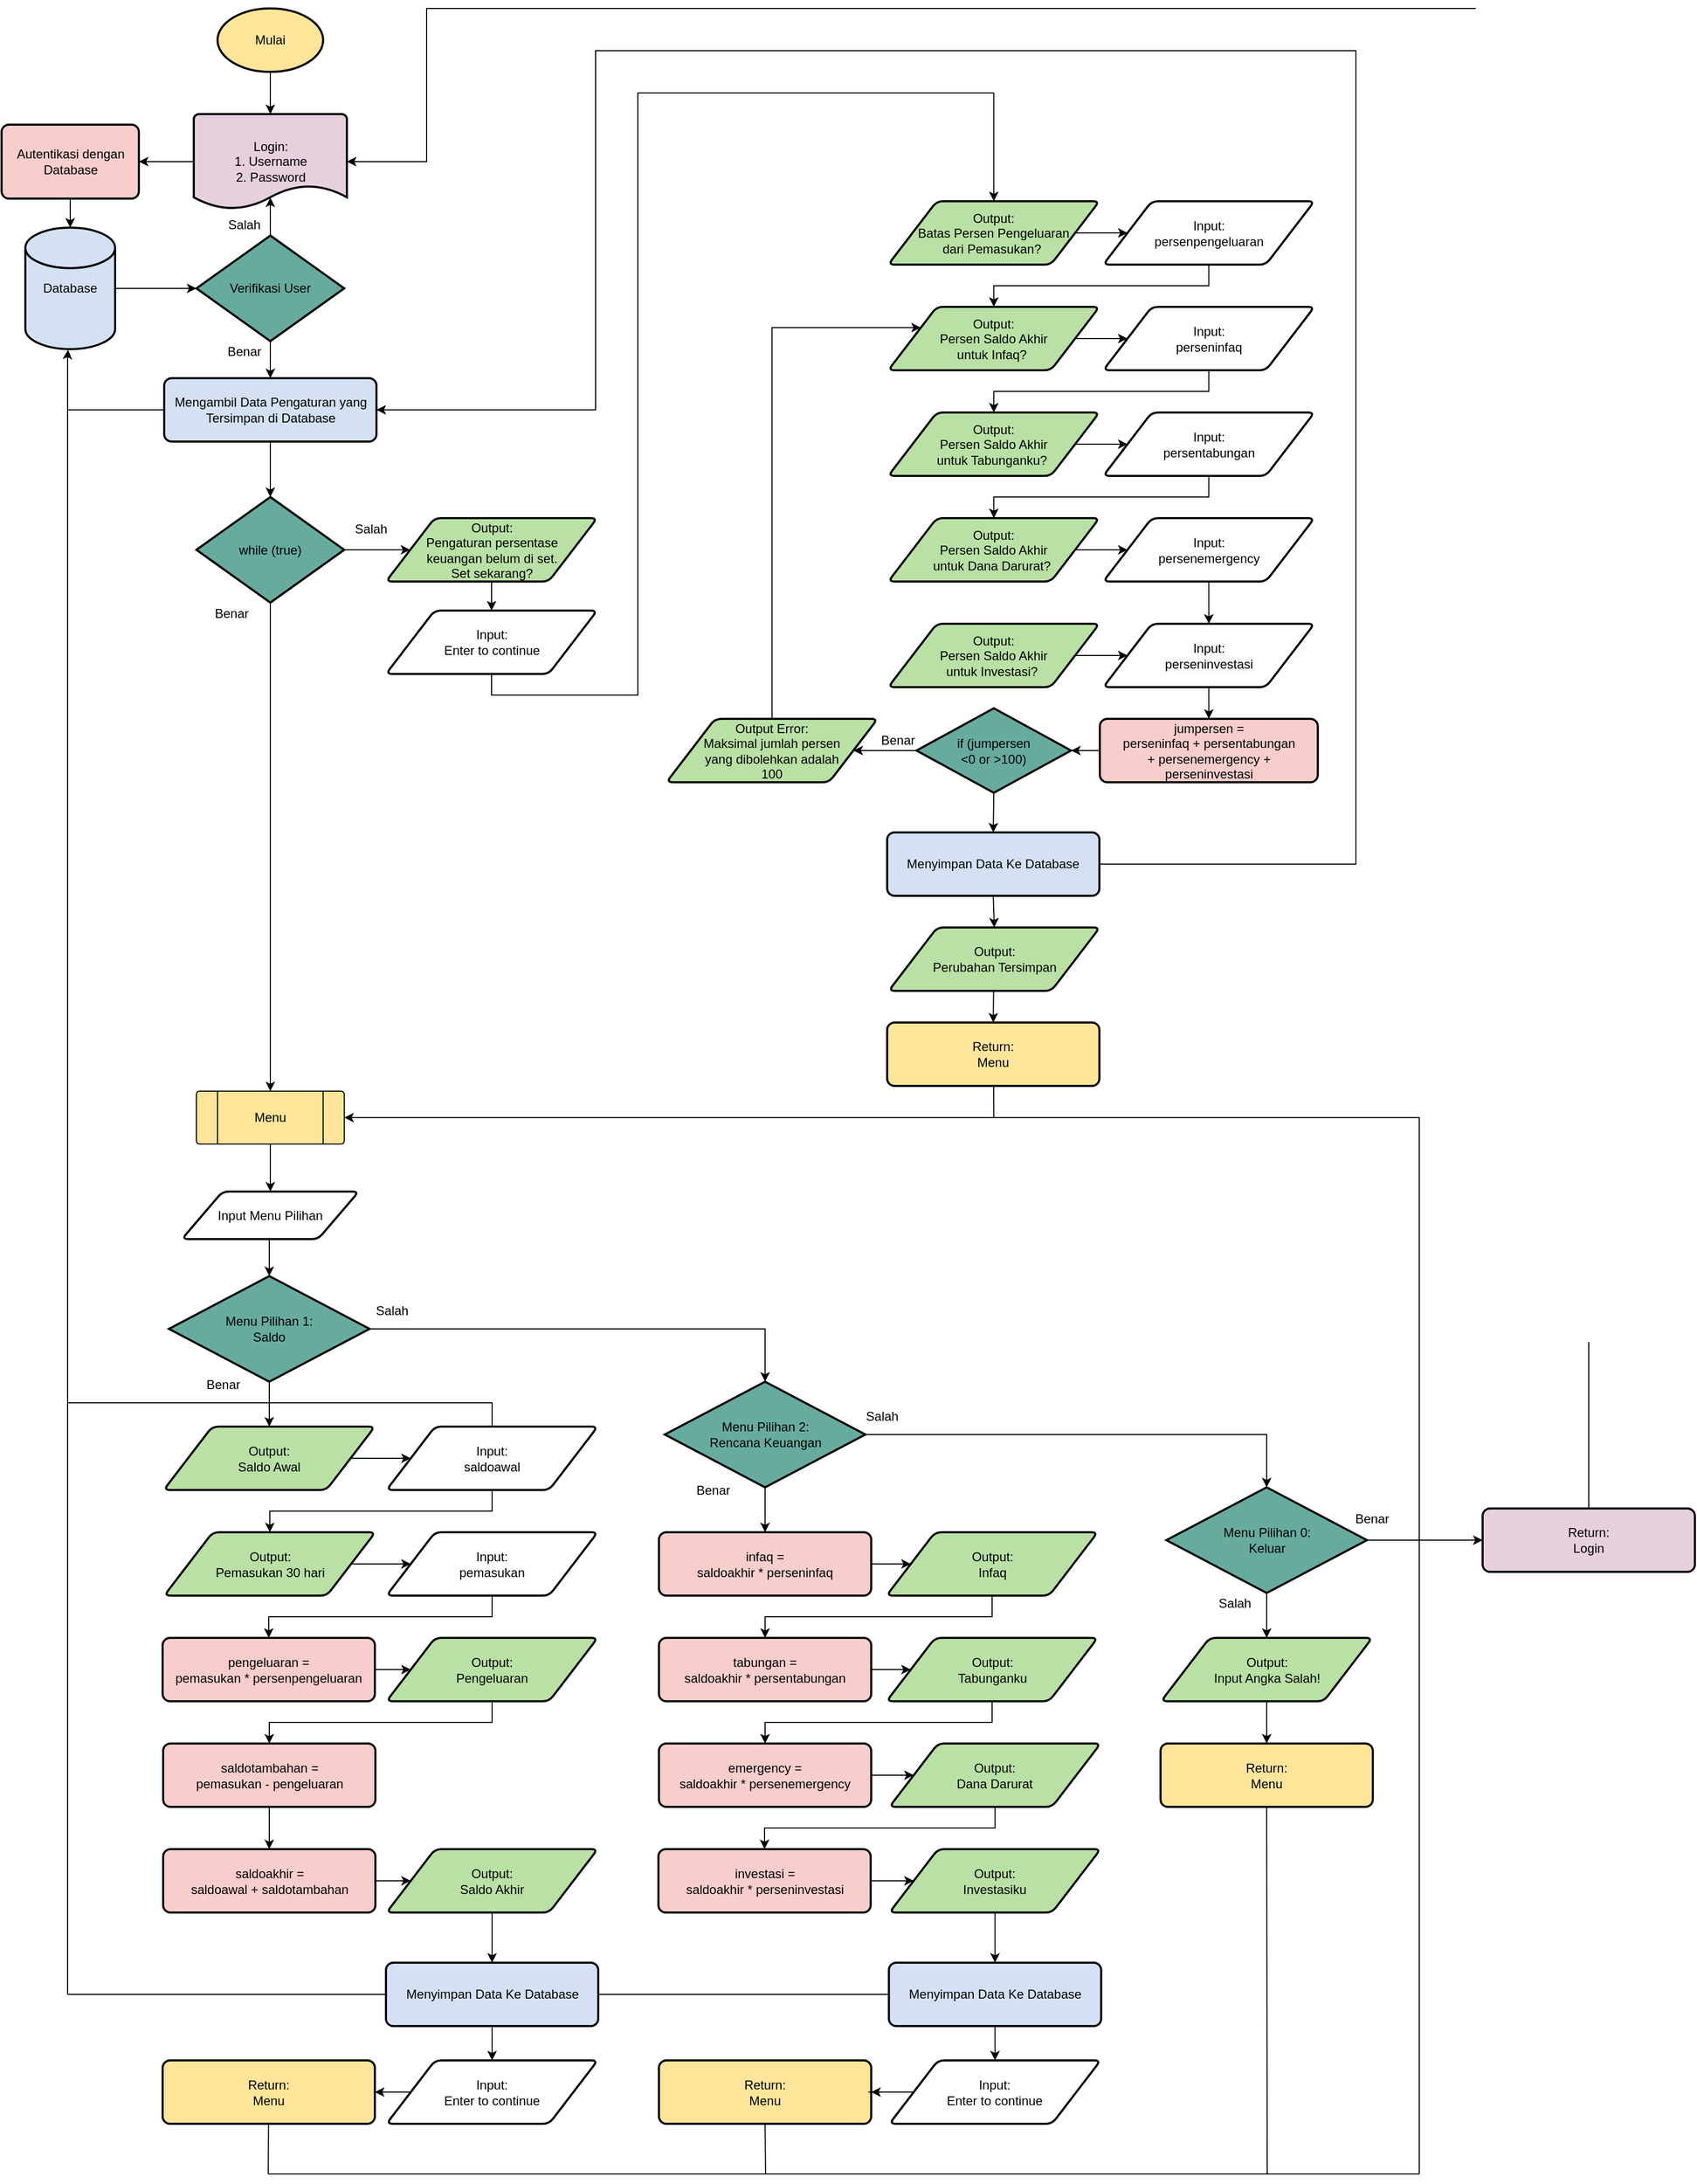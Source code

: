 <mxfile version="13.3.9" type="device"><diagram id="C5RBs43oDa-KdzZeNtuy" name="Page-1"><mxGraphModel dx="2147" dy="482" grid="1" gridSize="10" guides="1" tooltips="1" connect="1" arrows="1" fold="1" page="1" pageScale="1" pageWidth="827" pageHeight="1169" math="0" shadow="0"><root><mxCell id="WIyWlLk6GJQsqaUBKTNV-0"/><mxCell id="WIyWlLk6GJQsqaUBKTNV-1" parent="WIyWlLk6GJQsqaUBKTNV-0"/><mxCell id="KMhx5CSbzATcycEB34rq-21" style="edgeStyle=orthogonalEdgeStyle;rounded=0;orthogonalLoop=1;jettySize=auto;html=1;exitX=0.5;exitY=1;exitDx=0;exitDy=0;exitPerimeter=0;entryX=0.5;entryY=0;entryDx=0;entryDy=0;entryPerimeter=0;" parent="WIyWlLk6GJQsqaUBKTNV-1" source="KMhx5CSbzATcycEB34rq-0" target="KMhx5CSbzATcycEB34rq-4" edge="1"><mxGeometry relative="1" as="geometry"/></mxCell><mxCell id="KMhx5CSbzATcycEB34rq-0" value="Mulai" style="strokeWidth=2;html=1;shape=mxgraph.flowchart.start_1;whiteSpace=wrap;fillColor=#FFE599;" parent="WIyWlLk6GJQsqaUBKTNV-1" vertex="1"><mxGeometry x="-558" y="80" width="100" height="60" as="geometry"/></mxCell><mxCell id="KMhx5CSbzATcycEB34rq-28" value="" style="edgeStyle=orthogonalEdgeStyle;rounded=0;orthogonalLoop=1;jettySize=auto;html=1;" parent="WIyWlLk6GJQsqaUBKTNV-1" source="KMhx5CSbzATcycEB34rq-4" target="KMhx5CSbzATcycEB34rq-22" edge="1"><mxGeometry relative="1" as="geometry"/></mxCell><mxCell id="KMhx5CSbzATcycEB34rq-4" value="&lt;div&gt;&lt;span&gt;Login:&lt;/span&gt;&lt;/div&gt;&lt;div&gt;&lt;span&gt;1. Username&lt;/span&gt;&lt;/div&gt;&lt;div&gt;&lt;span&gt;2. Password&lt;/span&gt;&lt;/div&gt;" style="strokeWidth=2;html=1;shape=mxgraph.flowchart.document2;whiteSpace=wrap;size=0.25;align=center;fillColor=#E6D0DE;" parent="WIyWlLk6GJQsqaUBKTNV-1" vertex="1"><mxGeometry x="-580.5" y="180" width="145" height="90" as="geometry"/></mxCell><mxCell id="KMhx5CSbzATcycEB34rq-51" style="edgeStyle=orthogonalEdgeStyle;rounded=0;orthogonalLoop=1;jettySize=auto;html=1;exitX=0.5;exitY=1;exitDx=0;exitDy=0;entryX=0.5;entryY=0;entryDx=0;entryDy=0;" parent="WIyWlLk6GJQsqaUBKTNV-1" source="KMhx5CSbzATcycEB34rq-13" target="KMhx5CSbzATcycEB34rq-49" edge="1"><mxGeometry relative="1" as="geometry"/></mxCell><mxCell id="KMhx5CSbzATcycEB34rq-13" value="" style="verticalLabelPosition=bottom;verticalAlign=top;html=1;shape=process;whiteSpace=wrap;rounded=1;size=0.14;arcSize=6;fillColor=#FFE599;" parent="WIyWlLk6GJQsqaUBKTNV-1" vertex="1"><mxGeometry x="-578" y="1105" width="140" height="50" as="geometry"/></mxCell><mxCell id="KMhx5CSbzATcycEB34rq-15" value="Menu" style="text;html=1;strokeColor=none;fillColor=#FFE599;align=center;verticalAlign=middle;whiteSpace=wrap;rounded=0;" parent="WIyWlLk6GJQsqaUBKTNV-1" vertex="1"><mxGeometry x="-528" y="1120" width="40" height="20" as="geometry"/></mxCell><mxCell id="KMhx5CSbzATcycEB34rq-76" style="edgeStyle=orthogonalEdgeStyle;rounded=0;orthogonalLoop=1;jettySize=auto;html=1;entryX=0;entryY=0.5;entryDx=0;entryDy=0;entryPerimeter=0;" parent="WIyWlLk6GJQsqaUBKTNV-1" source="KMhx5CSbzATcycEB34rq-17" target="KMhx5CSbzATcycEB34rq-27" edge="1"><mxGeometry relative="1" as="geometry"/></mxCell><mxCell id="KMhx5CSbzATcycEB34rq-17" value="Database" style="strokeWidth=2;html=1;shape=mxgraph.flowchart.database;whiteSpace=wrap;fillColor=#D4E1F5;" parent="WIyWlLk6GJQsqaUBKTNV-1" vertex="1"><mxGeometry x="-740" y="287.5" width="85" height="115" as="geometry"/></mxCell><mxCell id="KMhx5CSbzATcycEB34rq-276" style="edgeStyle=none;rounded=0;orthogonalLoop=1;jettySize=auto;html=1;exitX=0.5;exitY=1;exitDx=0;exitDy=0;entryX=0.5;entryY=0;entryDx=0;entryDy=0;entryPerimeter=0;" parent="WIyWlLk6GJQsqaUBKTNV-1" source="KMhx5CSbzATcycEB34rq-22" target="KMhx5CSbzATcycEB34rq-17" edge="1"><mxGeometry relative="1" as="geometry"/></mxCell><mxCell id="KMhx5CSbzATcycEB34rq-22" value="Autentikasi dengan Database" style="rounded=1;whiteSpace=wrap;html=1;absoluteArcSize=1;arcSize=14;strokeWidth=2;fillColor=#F8CECC;" parent="WIyWlLk6GJQsqaUBKTNV-1" vertex="1"><mxGeometry x="-762.5" y="190" width="130" height="70" as="geometry"/></mxCell><mxCell id="KMhx5CSbzATcycEB34rq-31" style="edgeStyle=orthogonalEdgeStyle;rounded=0;orthogonalLoop=1;jettySize=auto;html=1;exitX=0.5;exitY=0;exitDx=0;exitDy=0;exitPerimeter=0;entryX=0.5;entryY=0.878;entryDx=0;entryDy=0;entryPerimeter=0;" parent="WIyWlLk6GJQsqaUBKTNV-1" source="KMhx5CSbzATcycEB34rq-27" target="KMhx5CSbzATcycEB34rq-4" edge="1"><mxGeometry relative="1" as="geometry"/></mxCell><mxCell id="KMhx5CSbzATcycEB34rq-310" style="edgeStyle=orthogonalEdgeStyle;rounded=0;orthogonalLoop=1;jettySize=auto;html=1;exitX=0.5;exitY=1;exitDx=0;exitDy=0;exitPerimeter=0;entryX=0.5;entryY=0;entryDx=0;entryDy=0;" parent="WIyWlLk6GJQsqaUBKTNV-1" source="KMhx5CSbzATcycEB34rq-27" target="KMhx5CSbzATcycEB34rq-288" edge="1"><mxGeometry relative="1" as="geometry"/></mxCell><mxCell id="KMhx5CSbzATcycEB34rq-27" value="Verifikasi User" style="strokeWidth=2;html=1;shape=mxgraph.flowchart.decision;whiteSpace=wrap;fillColor=#67AB9F;" parent="WIyWlLk6GJQsqaUBKTNV-1" vertex="1"><mxGeometry x="-578" y="295" width="140" height="100" as="geometry"/></mxCell><mxCell id="KMhx5CSbzATcycEB34rq-32" value="Benar" style="text;html=1;align=center;verticalAlign=middle;resizable=0;points=[];autosize=1;" parent="WIyWlLk6GJQsqaUBKTNV-1" vertex="1"><mxGeometry x="-558" y="395" width="50" height="20" as="geometry"/></mxCell><mxCell id="KMhx5CSbzATcycEB34rq-33" value="Salah" style="text;html=1;align=center;verticalAlign=middle;resizable=0;points=[];autosize=1;" parent="WIyWlLk6GJQsqaUBKTNV-1" vertex="1"><mxGeometry x="-558" y="275" width="50" height="20" as="geometry"/></mxCell><mxCell id="KMhx5CSbzATcycEB34rq-80" style="edgeStyle=orthogonalEdgeStyle;rounded=0;orthogonalLoop=1;jettySize=auto;html=1;entryX=0.5;entryY=0;entryDx=0;entryDy=0;" parent="WIyWlLk6GJQsqaUBKTNV-1" source="KMhx5CSbzATcycEB34rq-41" target="KMhx5CSbzATcycEB34rq-75" edge="1"><mxGeometry relative="1" as="geometry"/></mxCell><mxCell id="KMhx5CSbzATcycEB34rq-214" style="edgeStyle=orthogonalEdgeStyle;rounded=0;orthogonalLoop=1;jettySize=auto;html=1;exitX=1;exitY=0.5;exitDx=0;exitDy=0;exitPerimeter=0;entryX=0.5;entryY=0;entryDx=0;entryDy=0;entryPerimeter=0;" parent="WIyWlLk6GJQsqaUBKTNV-1" source="KMhx5CSbzATcycEB34rq-41" target="KMhx5CSbzATcycEB34rq-42" edge="1"><mxGeometry relative="1" as="geometry"/></mxCell><mxCell id="KMhx5CSbzATcycEB34rq-41" value="Menu Pilihan 1:&lt;br&gt;Saldo" style="strokeWidth=2;html=1;shape=mxgraph.flowchart.decision;whiteSpace=wrap;fillColor=#67AB9F;" parent="WIyWlLk6GJQsqaUBKTNV-1" vertex="1"><mxGeometry x="-604" y="1280" width="190" height="100" as="geometry"/></mxCell><mxCell id="KMhx5CSbzATcycEB34rq-112" style="edgeStyle=orthogonalEdgeStyle;rounded=0;orthogonalLoop=1;jettySize=auto;html=1;exitX=0.5;exitY=1;exitDx=0;exitDy=0;exitPerimeter=0;entryX=0.5;entryY=0;entryDx=0;entryDy=0;" parent="WIyWlLk6GJQsqaUBKTNV-1" source="KMhx5CSbzATcycEB34rq-42" target="KMhx5CSbzATcycEB34rq-111" edge="1"><mxGeometry relative="1" as="geometry"/></mxCell><mxCell id="KMhx5CSbzATcycEB34rq-282" style="edgeStyle=orthogonalEdgeStyle;rounded=0;orthogonalLoop=1;jettySize=auto;html=1;exitX=1;exitY=0.5;exitDx=0;exitDy=0;exitPerimeter=0;entryX=0.5;entryY=0;entryDx=0;entryDy=0;entryPerimeter=0;" parent="WIyWlLk6GJQsqaUBKTNV-1" source="KMhx5CSbzATcycEB34rq-42" target="KMhx5CSbzATcycEB34rq-71" edge="1"><mxGeometry relative="1" as="geometry"/></mxCell><mxCell id="KMhx5CSbzATcycEB34rq-42" value="Menu Pilihan 2:&lt;br&gt;Rencana&amp;nbsp;Keuangan" style="strokeWidth=2;html=1;shape=mxgraph.flowchart.decision;whiteSpace=wrap;fillColor=#67AB9F;" parent="WIyWlLk6GJQsqaUBKTNV-1" vertex="1"><mxGeometry x="-134.5" y="1380" width="190" height="100" as="geometry"/></mxCell><mxCell id="KMhx5CSbzATcycEB34rq-205" style="edgeStyle=orthogonalEdgeStyle;rounded=0;orthogonalLoop=1;jettySize=auto;html=1;exitX=0.5;exitY=1;exitDx=0;exitDy=0;entryX=0.5;entryY=0;entryDx=0;entryDy=0;entryPerimeter=0;" parent="WIyWlLk6GJQsqaUBKTNV-1" source="KMhx5CSbzATcycEB34rq-49" target="KMhx5CSbzATcycEB34rq-41" edge="1"><mxGeometry relative="1" as="geometry"/></mxCell><mxCell id="KMhx5CSbzATcycEB34rq-49" value="Input Menu Pilihan" style="shape=parallelogram;html=1;strokeWidth=2;perimeter=parallelogramPerimeter;whiteSpace=wrap;rounded=1;arcSize=12;size=0.23;" parent="WIyWlLk6GJQsqaUBKTNV-1" vertex="1"><mxGeometry x="-591.75" y="1200" width="167.5" height="45" as="geometry"/></mxCell><mxCell id="KMhx5CSbzATcycEB34rq-58" value="Salah" style="text;html=1;align=center;verticalAlign=middle;resizable=0;points=[];autosize=1;" parent="WIyWlLk6GJQsqaUBKTNV-1" vertex="1"><mxGeometry x="-418" y="1302.5" width="50" height="20" as="geometry"/></mxCell><mxCell id="KMhx5CSbzATcycEB34rq-61" value="Salah" style="text;html=1;align=center;verticalAlign=middle;resizable=0;points=[];autosize=1;" parent="WIyWlLk6GJQsqaUBKTNV-1" vertex="1"><mxGeometry x="45.5" y="1402.5" width="50" height="20" as="geometry"/></mxCell><mxCell id="KMhx5CSbzATcycEB34rq-64" value="Benar" style="text;html=1;align=center;verticalAlign=middle;resizable=0;points=[];autosize=1;" parent="WIyWlLk6GJQsqaUBKTNV-1" vertex="1"><mxGeometry x="-578" y="1372.5" width="50" height="20" as="geometry"/></mxCell><mxCell id="KMhx5CSbzATcycEB34rq-329" style="edgeStyle=orthogonalEdgeStyle;rounded=0;orthogonalLoop=1;jettySize=auto;html=1;exitX=0.5;exitY=1;exitDx=0;exitDy=0;exitPerimeter=0;entryX=0.5;entryY=0;entryDx=0;entryDy=0;" parent="WIyWlLk6GJQsqaUBKTNV-1" source="KMhx5CSbzATcycEB34rq-71" target="KMhx5CSbzATcycEB34rq-220" edge="1"><mxGeometry relative="1" as="geometry"/></mxCell><mxCell id="KMhx5CSbzATcycEB34rq-333" style="edgeStyle=orthogonalEdgeStyle;rounded=0;orthogonalLoop=1;jettySize=auto;html=1;exitX=1;exitY=0.5;exitDx=0;exitDy=0;exitPerimeter=0;entryX=0;entryY=0.5;entryDx=0;entryDy=0;" parent="WIyWlLk6GJQsqaUBKTNV-1" source="KMhx5CSbzATcycEB34rq-71" target="KMhx5CSbzATcycEB34rq-217" edge="1"><mxGeometry relative="1" as="geometry"/></mxCell><mxCell id="KMhx5CSbzATcycEB34rq-71" value="Menu Pilihan 0:&lt;br&gt;Keluar" style="strokeWidth=2;html=1;shape=mxgraph.flowchart.decision;whiteSpace=wrap;fillColor=#67AB9F;" parent="WIyWlLk6GJQsqaUBKTNV-1" vertex="1"><mxGeometry x="340.5" y="1480" width="190" height="100" as="geometry"/></mxCell><mxCell id="KMhx5CSbzATcycEB34rq-74" value="Benar" style="text;html=1;align=center;verticalAlign=middle;resizable=0;points=[];autosize=1;" parent="WIyWlLk6GJQsqaUBKTNV-1" vertex="1"><mxGeometry x="-114.5" y="1472.5" width="50" height="20" as="geometry"/></mxCell><mxCell id="KMhx5CSbzATcycEB34rq-107" style="edgeStyle=orthogonalEdgeStyle;rounded=0;orthogonalLoop=1;jettySize=auto;html=1;exitX=1;exitY=0.5;exitDx=0;exitDy=0;entryX=0;entryY=0.5;entryDx=0;entryDy=0;" parent="WIyWlLk6GJQsqaUBKTNV-1" source="KMhx5CSbzATcycEB34rq-75" target="KMhx5CSbzATcycEB34rq-84" edge="1"><mxGeometry relative="1" as="geometry"><mxPoint x="-398" y="1452.5" as="targetPoint"/><Array as="points"><mxPoint x="-398" y="1452.5"/><mxPoint x="-398" y="1452.5"/></Array></mxGeometry></mxCell><mxCell id="KMhx5CSbzATcycEB34rq-75" value="Output:&lt;br&gt;Saldo Awal" style="shape=parallelogram;html=1;strokeWidth=2;perimeter=parallelogramPerimeter;whiteSpace=wrap;rounded=1;arcSize=12;size=0.23;fillColor=#B9E0A5;" parent="WIyWlLk6GJQsqaUBKTNV-1" vertex="1"><mxGeometry x="-609" y="1422.5" width="200" height="60" as="geometry"/></mxCell><mxCell id="KMhx5CSbzATcycEB34rq-108" style="edgeStyle=orthogonalEdgeStyle;rounded=0;orthogonalLoop=1;jettySize=auto;html=1;exitX=1;exitY=0.5;exitDx=0;exitDy=0;entryX=0;entryY=0.5;entryDx=0;entryDy=0;" parent="WIyWlLk6GJQsqaUBKTNV-1" source="KMhx5CSbzATcycEB34rq-81" target="KMhx5CSbzATcycEB34rq-93" edge="1"><mxGeometry relative="1" as="geometry"><Array as="points"/></mxGeometry></mxCell><mxCell id="KMhx5CSbzATcycEB34rq-81" value="Output:&lt;br&gt;Pemasukan 30 hari" style="shape=parallelogram;html=1;strokeWidth=2;perimeter=parallelogramPerimeter;whiteSpace=wrap;rounded=1;arcSize=12;size=0.23;fillColor=#B9E0A5;" parent="WIyWlLk6GJQsqaUBKTNV-1" vertex="1"><mxGeometry x="-608.5" y="1522.5" width="200" height="60" as="geometry"/></mxCell><mxCell id="KMhx5CSbzATcycEB34rq-87" style="edgeStyle=orthogonalEdgeStyle;rounded=0;orthogonalLoop=1;jettySize=auto;html=1;exitX=0.5;exitY=1;exitDx=0;exitDy=0;entryX=0.5;entryY=0;entryDx=0;entryDy=0;" parent="WIyWlLk6GJQsqaUBKTNV-1" source="KMhx5CSbzATcycEB34rq-84" target="KMhx5CSbzATcycEB34rq-81" edge="1"><mxGeometry relative="1" as="geometry"/></mxCell><mxCell id="KMhx5CSbzATcycEB34rq-336" style="edgeStyle=orthogonalEdgeStyle;rounded=0;orthogonalLoop=1;jettySize=auto;html=1;exitX=0.5;exitY=0;exitDx=0;exitDy=0;entryX=0.476;entryY=1.005;entryDx=0;entryDy=0;entryPerimeter=0;" parent="WIyWlLk6GJQsqaUBKTNV-1" source="KMhx5CSbzATcycEB34rq-84" target="KMhx5CSbzATcycEB34rq-17" edge="1"><mxGeometry relative="1" as="geometry"><mxPoint x="-697" y="403" as="targetPoint"/><Array as="points"><mxPoint x="-298" y="1400"/><mxPoint x="-700" y="1400"/><mxPoint x="-700" y="410"/><mxPoint x="-699" y="410"/></Array></mxGeometry></mxCell><mxCell id="KMhx5CSbzATcycEB34rq-84" value="Input:&lt;br&gt;saldoawal" style="shape=parallelogram;html=1;strokeWidth=2;perimeter=parallelogramPerimeter;whiteSpace=wrap;rounded=1;arcSize=12;size=0.23;fillColor=#FFFFFF;" parent="WIyWlLk6GJQsqaUBKTNV-1" vertex="1"><mxGeometry x="-398" y="1422.5" width="200" height="60" as="geometry"/></mxCell><mxCell id="KMhx5CSbzATcycEB34rq-123" style="edgeStyle=orthogonalEdgeStyle;rounded=0;orthogonalLoop=1;jettySize=auto;html=1;exitX=0.5;exitY=1;exitDx=0;exitDy=0;entryX=0.5;entryY=0;entryDx=0;entryDy=0;" parent="WIyWlLk6GJQsqaUBKTNV-1" source="KMhx5CSbzATcycEB34rq-89" target="KMhx5CSbzATcycEB34rq-90" edge="1"><mxGeometry relative="1" as="geometry"/></mxCell><mxCell id="KMhx5CSbzATcycEB34rq-89" value="Output:&lt;br&gt;Pengeluaran" style="shape=parallelogram;html=1;strokeWidth=2;perimeter=parallelogramPerimeter;whiteSpace=wrap;rounded=1;arcSize=12;size=0.23;fillColor=#B9E0A5;" parent="WIyWlLk6GJQsqaUBKTNV-1" vertex="1"><mxGeometry x="-398" y="1622.5" width="200" height="60" as="geometry"/></mxCell><mxCell id="KMhx5CSbzATcycEB34rq-208" style="edgeStyle=orthogonalEdgeStyle;rounded=0;orthogonalLoop=1;jettySize=auto;html=1;exitX=0.5;exitY=1;exitDx=0;exitDy=0;entryX=0.5;entryY=0;entryDx=0;entryDy=0;" parent="WIyWlLk6GJQsqaUBKTNV-1" source="KMhx5CSbzATcycEB34rq-90" target="KMhx5CSbzATcycEB34rq-98" edge="1"><mxGeometry relative="1" as="geometry"/></mxCell><mxCell id="KMhx5CSbzATcycEB34rq-90" value="saldotambahan =&lt;br&gt;pemasukan - pengeluaran" style="rounded=1;whiteSpace=wrap;html=1;absoluteArcSize=1;arcSize=14;strokeWidth=2;fillColor=#F8CECC;" parent="WIyWlLk6GJQsqaUBKTNV-1" vertex="1"><mxGeometry x="-609.5" y="1722.5" width="201" height="60" as="geometry"/></mxCell><mxCell id="KMhx5CSbzATcycEB34rq-212" style="edgeStyle=none;rounded=0;orthogonalLoop=1;jettySize=auto;html=1;exitX=1;exitY=0.5;exitDx=0;exitDy=0;entryX=0;entryY=0.5;entryDx=0;entryDy=0;" parent="WIyWlLk6GJQsqaUBKTNV-1" source="KMhx5CSbzATcycEB34rq-98" target="KMhx5CSbzATcycEB34rq-100" edge="1"><mxGeometry relative="1" as="geometry"/></mxCell><mxCell id="KMhx5CSbzATcycEB34rq-98" value="saldoakhir =&lt;br&gt;saldoawal + saldotambahan" style="rounded=1;whiteSpace=wrap;html=1;absoluteArcSize=1;arcSize=14;strokeWidth=2;fillColor=#F8CECC;" parent="WIyWlLk6GJQsqaUBKTNV-1" vertex="1"><mxGeometry x="-609.5" y="1822.5" width="201" height="60" as="geometry"/></mxCell><mxCell id="KMhx5CSbzATcycEB34rq-121" style="edgeStyle=orthogonalEdgeStyle;rounded=0;orthogonalLoop=1;jettySize=auto;html=1;exitX=0.5;exitY=1;exitDx=0;exitDy=0;entryX=0.5;entryY=0;entryDx=0;entryDy=0;" parent="WIyWlLk6GJQsqaUBKTNV-1" source="KMhx5CSbzATcycEB34rq-93" target="KMhx5CSbzATcycEB34rq-118" edge="1"><mxGeometry relative="1" as="geometry"/></mxCell><mxCell id="KMhx5CSbzATcycEB34rq-93" value="Input:&lt;br&gt;pemasukan" style="shape=parallelogram;html=1;strokeWidth=2;perimeter=parallelogramPerimeter;whiteSpace=wrap;rounded=1;arcSize=12;size=0.23;fillColor=#FFFFFF;" parent="WIyWlLk6GJQsqaUBKTNV-1" vertex="1"><mxGeometry x="-398" y="1522.5" width="200" height="60" as="geometry"/></mxCell><mxCell id="KMhx5CSbzATcycEB34rq-254" style="edgeStyle=orthogonalEdgeStyle;rounded=0;orthogonalLoop=1;jettySize=auto;html=1;exitX=0.5;exitY=1;exitDx=0;exitDy=0;entryX=0.5;entryY=0;entryDx=0;entryDy=0;" parent="WIyWlLk6GJQsqaUBKTNV-1" source="KMhx5CSbzATcycEB34rq-100" target="KMhx5CSbzATcycEB34rq-249" edge="1"><mxGeometry relative="1" as="geometry"/></mxCell><mxCell id="KMhx5CSbzATcycEB34rq-100" value="Output:&lt;br&gt;Saldo Akhir" style="shape=parallelogram;html=1;strokeWidth=2;perimeter=parallelogramPerimeter;whiteSpace=wrap;rounded=1;arcSize=12;size=0.23;fillColor=#B9E0A5;" parent="WIyWlLk6GJQsqaUBKTNV-1" vertex="1"><mxGeometry x="-398" y="1822.5" width="200" height="60" as="geometry"/></mxCell><mxCell id="KMhx5CSbzATcycEB34rq-114" style="edgeStyle=orthogonalEdgeStyle;rounded=0;orthogonalLoop=1;jettySize=auto;html=1;exitX=1;exitY=0.5;exitDx=0;exitDy=0;entryX=0;entryY=0.5;entryDx=0;entryDy=0;" parent="WIyWlLk6GJQsqaUBKTNV-1" source="KMhx5CSbzATcycEB34rq-111" target="KMhx5CSbzATcycEB34rq-113" edge="1"><mxGeometry relative="1" as="geometry"/></mxCell><mxCell id="KMhx5CSbzATcycEB34rq-111" value="infaq =&lt;br&gt;saldoakhir * perseninfaq" style="rounded=1;whiteSpace=wrap;html=1;absoluteArcSize=1;arcSize=14;strokeWidth=2;fillColor=#F8CECC;" parent="WIyWlLk6GJQsqaUBKTNV-1" vertex="1"><mxGeometry x="-140" y="1522.5" width="201" height="60" as="geometry"/></mxCell><mxCell id="KMhx5CSbzATcycEB34rq-117" style="edgeStyle=orthogonalEdgeStyle;rounded=0;orthogonalLoop=1;jettySize=auto;html=1;exitX=0.5;exitY=1;exitDx=0;exitDy=0;entryX=0.5;entryY=0;entryDx=0;entryDy=0;" parent="WIyWlLk6GJQsqaUBKTNV-1" source="KMhx5CSbzATcycEB34rq-113" target="KMhx5CSbzATcycEB34rq-115" edge="1"><mxGeometry relative="1" as="geometry"/></mxCell><mxCell id="KMhx5CSbzATcycEB34rq-113" value="Output:&lt;br&gt;Infaq" style="shape=parallelogram;html=1;strokeWidth=2;perimeter=parallelogramPerimeter;whiteSpace=wrap;rounded=1;arcSize=12;size=0.23;fillColor=#B9E0A5;" parent="WIyWlLk6GJQsqaUBKTNV-1" vertex="1"><mxGeometry x="75.5" y="1522.5" width="200" height="60" as="geometry"/></mxCell><mxCell id="KMhx5CSbzATcycEB34rq-126" style="edgeStyle=orthogonalEdgeStyle;rounded=0;orthogonalLoop=1;jettySize=auto;html=1;exitX=1;exitY=0.5;exitDx=0;exitDy=0;entryX=0;entryY=0.5;entryDx=0;entryDy=0;" parent="WIyWlLk6GJQsqaUBKTNV-1" source="KMhx5CSbzATcycEB34rq-115" target="KMhx5CSbzATcycEB34rq-125" edge="1"><mxGeometry relative="1" as="geometry"/></mxCell><mxCell id="KMhx5CSbzATcycEB34rq-115" value="tabungan =&lt;br&gt;saldoakhir * persentabungan" style="rounded=1;whiteSpace=wrap;html=1;absoluteArcSize=1;arcSize=14;strokeWidth=2;fillColor=#F8CECC;" parent="WIyWlLk6GJQsqaUBKTNV-1" vertex="1"><mxGeometry x="-140" y="1622.5" width="201" height="60" as="geometry"/></mxCell><mxCell id="KMhx5CSbzATcycEB34rq-122" style="edgeStyle=orthogonalEdgeStyle;rounded=0;orthogonalLoop=1;jettySize=auto;html=1;exitX=1;exitY=0.5;exitDx=0;exitDy=0;" parent="WIyWlLk6GJQsqaUBKTNV-1" source="KMhx5CSbzATcycEB34rq-118" target="KMhx5CSbzATcycEB34rq-89" edge="1"><mxGeometry relative="1" as="geometry"/></mxCell><mxCell id="KMhx5CSbzATcycEB34rq-118" value="pengeluaran =&lt;br&gt;pemasukan * persenpengeluaran" style="rounded=1;whiteSpace=wrap;html=1;absoluteArcSize=1;arcSize=14;strokeWidth=2;fillColor=#F8CECC;" parent="WIyWlLk6GJQsqaUBKTNV-1" vertex="1"><mxGeometry x="-610" y="1622.5" width="201" height="60" as="geometry"/></mxCell><mxCell id="KMhx5CSbzATcycEB34rq-130" style="edgeStyle=orthogonalEdgeStyle;rounded=0;orthogonalLoop=1;jettySize=auto;html=1;exitX=0.5;exitY=1;exitDx=0;exitDy=0;entryX=0.5;entryY=0;entryDx=0;entryDy=0;" parent="WIyWlLk6GJQsqaUBKTNV-1" source="KMhx5CSbzATcycEB34rq-125" target="KMhx5CSbzATcycEB34rq-128" edge="1"><mxGeometry relative="1" as="geometry"/></mxCell><mxCell id="KMhx5CSbzATcycEB34rq-125" value="Output:&lt;br&gt;Tabunganku" style="shape=parallelogram;html=1;strokeWidth=2;perimeter=parallelogramPerimeter;whiteSpace=wrap;rounded=1;arcSize=12;size=0.23;fillColor=#B9E0A5;" parent="WIyWlLk6GJQsqaUBKTNV-1" vertex="1"><mxGeometry x="75.5" y="1622.5" width="200" height="60" as="geometry"/></mxCell><mxCell id="KMhx5CSbzATcycEB34rq-127" style="edgeStyle=orthogonalEdgeStyle;rounded=0;orthogonalLoop=1;jettySize=auto;html=1;exitX=1;exitY=0.5;exitDx=0;exitDy=0;entryX=0;entryY=0.5;entryDx=0;entryDy=0;" parent="WIyWlLk6GJQsqaUBKTNV-1" source="KMhx5CSbzATcycEB34rq-128" target="KMhx5CSbzATcycEB34rq-129" edge="1"><mxGeometry relative="1" as="geometry"/></mxCell><mxCell id="KMhx5CSbzATcycEB34rq-128" value="emergency =&lt;br&gt;saldoakhir * persenemergency" style="rounded=1;whiteSpace=wrap;html=1;absoluteArcSize=1;arcSize=14;strokeWidth=2;fillColor=#F8CECC;" parent="WIyWlLk6GJQsqaUBKTNV-1" vertex="1"><mxGeometry x="-140" y="1722.5" width="201" height="60" as="geometry"/></mxCell><mxCell id="KMhx5CSbzATcycEB34rq-134" style="edgeStyle=orthogonalEdgeStyle;rounded=0;orthogonalLoop=1;jettySize=auto;html=1;exitX=0.5;exitY=1;exitDx=0;exitDy=0;" parent="WIyWlLk6GJQsqaUBKTNV-1" source="KMhx5CSbzATcycEB34rq-129" target="KMhx5CSbzATcycEB34rq-132" edge="1"><mxGeometry relative="1" as="geometry"/></mxCell><mxCell id="KMhx5CSbzATcycEB34rq-129" value="Output:&lt;br&gt;Dana Darurat" style="shape=parallelogram;html=1;strokeWidth=2;perimeter=parallelogramPerimeter;whiteSpace=wrap;rounded=1;arcSize=12;size=0.23;fillColor=#B9E0A5;" parent="WIyWlLk6GJQsqaUBKTNV-1" vertex="1"><mxGeometry x="78.25" y="1722.5" width="200" height="60" as="geometry"/></mxCell><mxCell id="KMhx5CSbzATcycEB34rq-131" style="edgeStyle=orthogonalEdgeStyle;rounded=0;orthogonalLoop=1;jettySize=auto;html=1;exitX=1;exitY=0.5;exitDx=0;exitDy=0;entryX=0;entryY=0.5;entryDx=0;entryDy=0;" parent="WIyWlLk6GJQsqaUBKTNV-1" source="KMhx5CSbzATcycEB34rq-132" target="KMhx5CSbzATcycEB34rq-133" edge="1"><mxGeometry relative="1" as="geometry"/></mxCell><mxCell id="KMhx5CSbzATcycEB34rq-132" value="investasi =&lt;br&gt;saldoakhir * perseninvestasi" style="rounded=1;whiteSpace=wrap;html=1;absoluteArcSize=1;arcSize=14;strokeWidth=2;fillColor=#F8CECC;" parent="WIyWlLk6GJQsqaUBKTNV-1" vertex="1"><mxGeometry x="-140.5" y="1822.5" width="201" height="60" as="geometry"/></mxCell><mxCell id="KMhx5CSbzATcycEB34rq-253" style="edgeStyle=orthogonalEdgeStyle;rounded=0;orthogonalLoop=1;jettySize=auto;html=1;exitX=0.5;exitY=1;exitDx=0;exitDy=0;" parent="WIyWlLk6GJQsqaUBKTNV-1" source="KMhx5CSbzATcycEB34rq-133" target="KMhx5CSbzATcycEB34rq-248" edge="1"><mxGeometry relative="1" as="geometry"/></mxCell><mxCell id="KMhx5CSbzATcycEB34rq-133" value="Output:&lt;br&gt;Investasiku" style="shape=parallelogram;html=1;strokeWidth=2;perimeter=parallelogramPerimeter;whiteSpace=wrap;rounded=1;arcSize=12;size=0.23;fillColor=#B9E0A5;" parent="WIyWlLk6GJQsqaUBKTNV-1" vertex="1"><mxGeometry x="78.25" y="1822.5" width="200" height="60" as="geometry"/></mxCell><mxCell id="KMhx5CSbzATcycEB34rq-152" style="edgeStyle=orthogonalEdgeStyle;rounded=0;orthogonalLoop=1;jettySize=auto;html=1;exitX=1;exitY=0.5;exitDx=0;exitDy=0;entryX=0;entryY=0.5;entryDx=0;entryDy=0;" parent="WIyWlLk6GJQsqaUBKTNV-1" source="KMhx5CSbzATcycEB34rq-153" target="KMhx5CSbzATcycEB34rq-157" edge="1"><mxGeometry relative="1" as="geometry"><mxPoint x="291.22" y="392.5" as="targetPoint"/><Array as="points"><mxPoint x="291.22" y="392.5"/><mxPoint x="291.22" y="392.5"/></Array></mxGeometry></mxCell><mxCell id="KMhx5CSbzATcycEB34rq-153" value="Output:&lt;br&gt;Persen Saldo Akhir&lt;br&gt;untuk Infaq?&amp;nbsp;" style="shape=parallelogram;html=1;strokeWidth=2;perimeter=parallelogramPerimeter;whiteSpace=wrap;rounded=1;arcSize=12;size=0.23;fillColor=#B9E0A5;" parent="WIyWlLk6GJQsqaUBKTNV-1" vertex="1"><mxGeometry x="77.1" y="362.5" width="200" height="60" as="geometry"/></mxCell><mxCell id="KMhx5CSbzATcycEB34rq-154" style="edgeStyle=orthogonalEdgeStyle;rounded=0;orthogonalLoop=1;jettySize=auto;html=1;exitX=1;exitY=0.5;exitDx=0;exitDy=0;entryX=0;entryY=0.5;entryDx=0;entryDy=0;" parent="WIyWlLk6GJQsqaUBKTNV-1" source="KMhx5CSbzATcycEB34rq-155" target="KMhx5CSbzATcycEB34rq-158" edge="1"><mxGeometry relative="1" as="geometry"><Array as="points"/></mxGeometry></mxCell><mxCell id="KMhx5CSbzATcycEB34rq-155" value="Output:&lt;br&gt;Persen Saldo Akhir&lt;br&gt;untuk Tabunganku?&amp;nbsp;" style="shape=parallelogram;html=1;strokeWidth=2;perimeter=parallelogramPerimeter;whiteSpace=wrap;rounded=1;arcSize=12;size=0.23;fillColor=#B9E0A5;" parent="WIyWlLk6GJQsqaUBKTNV-1" vertex="1"><mxGeometry x="77.1" y="462.5" width="200" height="60" as="geometry"/></mxCell><mxCell id="KMhx5CSbzATcycEB34rq-156" style="edgeStyle=orthogonalEdgeStyle;rounded=0;orthogonalLoop=1;jettySize=auto;html=1;exitX=0.5;exitY=1;exitDx=0;exitDy=0;entryX=0.5;entryY=0;entryDx=0;entryDy=0;" parent="WIyWlLk6GJQsqaUBKTNV-1" source="KMhx5CSbzATcycEB34rq-157" target="KMhx5CSbzATcycEB34rq-155" edge="1"><mxGeometry relative="1" as="geometry"/></mxCell><mxCell id="KMhx5CSbzATcycEB34rq-157" value="&lt;span&gt;Input:&lt;/span&gt;&lt;br&gt;&lt;span&gt;perseninfaq&lt;/span&gt;" style="shape=parallelogram;html=1;strokeWidth=2;perimeter=parallelogramPerimeter;whiteSpace=wrap;rounded=1;arcSize=12;size=0.23;fillColor=#FFFFFF;" parent="WIyWlLk6GJQsqaUBKTNV-1" vertex="1"><mxGeometry x="280.72" y="362.5" width="200" height="60" as="geometry"/></mxCell><mxCell id="KMhx5CSbzATcycEB34rq-166" style="edgeStyle=orthogonalEdgeStyle;rounded=0;orthogonalLoop=1;jettySize=auto;html=1;exitX=0.5;exitY=1;exitDx=0;exitDy=0;entryX=0.5;entryY=0;entryDx=0;entryDy=0;" parent="WIyWlLk6GJQsqaUBKTNV-1" source="KMhx5CSbzATcycEB34rq-158" target="KMhx5CSbzATcycEB34rq-160" edge="1"><mxGeometry relative="1" as="geometry"/></mxCell><mxCell id="KMhx5CSbzATcycEB34rq-158" value="&lt;span style=&quot;font-family: &amp;#34;helvetica&amp;#34;&quot;&gt;Input:&lt;/span&gt;&lt;br style=&quot;font-family: &amp;#34;helvetica&amp;#34;&quot;&gt;&lt;span style=&quot;font-family: &amp;#34;helvetica&amp;#34;&quot;&gt;persentabungan&lt;/span&gt;" style="shape=parallelogram;html=1;strokeWidth=2;perimeter=parallelogramPerimeter;whiteSpace=wrap;rounded=1;arcSize=12;size=0.23;fillColor=#FFFFFF;" parent="WIyWlLk6GJQsqaUBKTNV-1" vertex="1"><mxGeometry x="280.72" y="462.5" width="200" height="60" as="geometry"/></mxCell><mxCell id="KMhx5CSbzATcycEB34rq-159" style="edgeStyle=orthogonalEdgeStyle;rounded=0;orthogonalLoop=1;jettySize=auto;html=1;exitX=1;exitY=0.5;exitDx=0;exitDy=0;entryX=0;entryY=0.5;entryDx=0;entryDy=0;" parent="WIyWlLk6GJQsqaUBKTNV-1" source="KMhx5CSbzATcycEB34rq-160" target="KMhx5CSbzATcycEB34rq-164" edge="1"><mxGeometry relative="1" as="geometry"><mxPoint x="291.22" y="592.5" as="targetPoint"/><Array as="points"><mxPoint x="291.22" y="592.5"/><mxPoint x="291.22" y="592.5"/></Array></mxGeometry></mxCell><mxCell id="KMhx5CSbzATcycEB34rq-160" value="Output:&lt;br&gt;Persen Saldo Akhir&lt;br&gt;untuk Dana Darurat?&amp;nbsp;" style="shape=parallelogram;html=1;strokeWidth=2;perimeter=parallelogramPerimeter;whiteSpace=wrap;rounded=1;arcSize=12;size=0.23;fillColor=#B9E0A5;" parent="WIyWlLk6GJQsqaUBKTNV-1" vertex="1"><mxGeometry x="77.1" y="562.5" width="200" height="60" as="geometry"/></mxCell><mxCell id="KMhx5CSbzATcycEB34rq-161" style="edgeStyle=orthogonalEdgeStyle;rounded=0;orthogonalLoop=1;jettySize=auto;html=1;exitX=1;exitY=0.5;exitDx=0;exitDy=0;entryX=0;entryY=0.5;entryDx=0;entryDy=0;" parent="WIyWlLk6GJQsqaUBKTNV-1" source="KMhx5CSbzATcycEB34rq-162" target="KMhx5CSbzATcycEB34rq-165" edge="1"><mxGeometry relative="1" as="geometry"><Array as="points"/></mxGeometry></mxCell><mxCell id="KMhx5CSbzATcycEB34rq-162" value="Output:&lt;br&gt;Persen Saldo Akhir&lt;br&gt;untuk Investasi?&amp;nbsp;" style="shape=parallelogram;html=1;strokeWidth=2;perimeter=parallelogramPerimeter;whiteSpace=wrap;rounded=1;arcSize=12;size=0.23;fillColor=#B9E0A5;" parent="WIyWlLk6GJQsqaUBKTNV-1" vertex="1"><mxGeometry x="77.1" y="662.5" width="200" height="60" as="geometry"/></mxCell><mxCell id="KMhx5CSbzATcycEB34rq-163" style="edgeStyle=orthogonalEdgeStyle;rounded=0;orthogonalLoop=1;jettySize=auto;html=1;exitX=0.5;exitY=1;exitDx=0;exitDy=0;" parent="WIyWlLk6GJQsqaUBKTNV-1" source="KMhx5CSbzATcycEB34rq-164" target="KMhx5CSbzATcycEB34rq-165" edge="1"><mxGeometry relative="1" as="geometry"/></mxCell><mxCell id="KMhx5CSbzATcycEB34rq-164" value="&lt;span style=&quot;font-family: &amp;#34;helvetica&amp;#34;&quot;&gt;Input:&lt;/span&gt;&lt;br style=&quot;font-family: &amp;#34;helvetica&amp;#34;&quot;&gt;&lt;span style=&quot;font-family: &amp;#34;helvetica&amp;#34;&quot;&gt;persenemergency&lt;/span&gt;" style="shape=parallelogram;html=1;strokeWidth=2;perimeter=parallelogramPerimeter;whiteSpace=wrap;rounded=1;arcSize=12;size=0.23;fillColor=#FFFFFF;" parent="WIyWlLk6GJQsqaUBKTNV-1" vertex="1"><mxGeometry x="280.72" y="562.5" width="200" height="60" as="geometry"/></mxCell><mxCell id="KMhx5CSbzATcycEB34rq-262" style="edgeStyle=none;rounded=0;orthogonalLoop=1;jettySize=auto;html=1;exitX=0.5;exitY=1;exitDx=0;exitDy=0;entryX=0.5;entryY=0;entryDx=0;entryDy=0;" parent="WIyWlLk6GJQsqaUBKTNV-1" source="KMhx5CSbzATcycEB34rq-165" target="KMhx5CSbzATcycEB34rq-185" edge="1"><mxGeometry relative="1" as="geometry"/></mxCell><mxCell id="KMhx5CSbzATcycEB34rq-165" value="&lt;span style=&quot;color: rgb(0 , 0 , 0) ; font-size: 12px ; font-style: normal ; font-weight: 400 ; letter-spacing: normal ; text-align: center ; text-indent: 0px ; text-transform: none ; word-spacing: 0px ; background-color: rgb(248 , 249 , 250) ; font-family: &amp;#34;helvetica&amp;#34;&quot;&gt;Input:&lt;/span&gt;&lt;br style=&quot;color: rgb(0 , 0 , 0) ; font-size: 12px ; font-style: normal ; font-weight: 400 ; letter-spacing: normal ; text-align: center ; text-indent: 0px ; text-transform: none ; word-spacing: 0px ; background-color: rgb(248 , 249 , 250) ; font-family: &amp;#34;helvetica&amp;#34;&quot;&gt;&lt;span style=&quot;color: rgb(0 , 0 , 0) ; font-size: 12px ; font-style: normal ; font-weight: 400 ; letter-spacing: normal ; text-align: center ; text-indent: 0px ; text-transform: none ; word-spacing: 0px ; background-color: rgb(248 , 249 , 250) ; font-family: &amp;#34;helvetica&amp;#34;&quot;&gt;perseninvestasi&lt;/span&gt;" style="shape=parallelogram;html=1;strokeWidth=2;perimeter=parallelogramPerimeter;whiteSpace=wrap;rounded=1;arcSize=12;size=0.23;fillColor=#FFFFFF;" parent="WIyWlLk6GJQsqaUBKTNV-1" vertex="1"><mxGeometry x="280.72" y="662.5" width="200" height="60" as="geometry"/></mxCell><mxCell id="KMhx5CSbzATcycEB34rq-170" style="edgeStyle=orthogonalEdgeStyle;rounded=0;orthogonalLoop=1;jettySize=auto;html=1;exitX=1;exitY=0.5;exitDx=0;exitDy=0;entryX=0;entryY=0.5;entryDx=0;entryDy=0;" parent="WIyWlLk6GJQsqaUBKTNV-1" source="KMhx5CSbzATcycEB34rq-171" target="KMhx5CSbzATcycEB34rq-172" edge="1"><mxGeometry relative="1" as="geometry"><mxPoint x="291.22" y="292.5" as="targetPoint"/><Array as="points"><mxPoint x="291.22" y="292.5"/><mxPoint x="291.22" y="292.5"/></Array></mxGeometry></mxCell><mxCell id="KMhx5CSbzATcycEB34rq-171" value="Output:&lt;br&gt;Batas Persen Pengeluaran&lt;br&gt;dari Pemasukan?&amp;nbsp;" style="shape=parallelogram;html=1;strokeWidth=2;perimeter=parallelogramPerimeter;whiteSpace=wrap;rounded=1;arcSize=12;size=0.23;fillColor=#B9E0A5;" parent="WIyWlLk6GJQsqaUBKTNV-1" vertex="1"><mxGeometry x="77.1" y="262.5" width="200" height="60" as="geometry"/></mxCell><mxCell id="KMhx5CSbzATcycEB34rq-180" style="edgeStyle=orthogonalEdgeStyle;rounded=0;orthogonalLoop=1;jettySize=auto;html=1;exitX=0.5;exitY=1;exitDx=0;exitDy=0;entryX=0.5;entryY=0;entryDx=0;entryDy=0;" parent="WIyWlLk6GJQsqaUBKTNV-1" source="KMhx5CSbzATcycEB34rq-172" target="KMhx5CSbzATcycEB34rq-153" edge="1"><mxGeometry relative="1" as="geometry"/></mxCell><mxCell id="KMhx5CSbzATcycEB34rq-172" value="Input:&lt;br&gt;persenpengeluaran" style="shape=parallelogram;html=1;strokeWidth=2;perimeter=parallelogramPerimeter;whiteSpace=wrap;rounded=1;arcSize=12;size=0.23;fillColor=#FFFFFF;" parent="WIyWlLk6GJQsqaUBKTNV-1" vertex="1"><mxGeometry x="280.72" y="262.5" width="200" height="60" as="geometry"/></mxCell><mxCell id="KMhx5CSbzATcycEB34rq-190" style="edgeStyle=orthogonalEdgeStyle;rounded=0;orthogonalLoop=1;jettySize=auto;html=1;exitX=0;exitY=0.5;exitDx=0;exitDy=0;entryX=1;entryY=0.5;entryDx=0;entryDy=0;entryPerimeter=0;" parent="WIyWlLk6GJQsqaUBKTNV-1" source="KMhx5CSbzATcycEB34rq-185" target="KMhx5CSbzATcycEB34rq-187" edge="1"><mxGeometry relative="1" as="geometry"><mxPoint x="257.1" y="782.5" as="targetPoint"/></mxGeometry></mxCell><mxCell id="KMhx5CSbzATcycEB34rq-185" value="&lt;br&gt;jumpersen =&lt;br&gt;perseninfaq +&amp;nbsp;&lt;span style=&quot;font-family: &amp;#34;helvetica&amp;#34;&quot;&gt;persentabungan&lt;br&gt;&lt;/span&gt;+&amp;nbsp;&lt;span style=&quot;font-family: &amp;#34;helvetica&amp;#34;&quot;&gt;persenemergency +&lt;br&gt;&lt;/span&gt;&lt;span style=&quot;font-family: &amp;#34;helvetica&amp;#34;&quot;&gt;perseninvestasi&lt;/span&gt;&lt;br&gt;&amp;nbsp;" style="rounded=1;whiteSpace=wrap;html=1;absoluteArcSize=1;arcSize=14;strokeWidth=2;fillColor=#F8CECC;" parent="WIyWlLk6GJQsqaUBKTNV-1" vertex="1"><mxGeometry x="277.53" y="752.5" width="206.38" height="60" as="geometry"/></mxCell><mxCell id="KMhx5CSbzATcycEB34rq-194" style="edgeStyle=orthogonalEdgeStyle;rounded=0;orthogonalLoop=1;jettySize=auto;html=1;entryX=0;entryY=0.25;entryDx=0;entryDy=0;exitX=0.5;exitY=0;exitDx=0;exitDy=0;" parent="WIyWlLk6GJQsqaUBKTNV-1" source="KMhx5CSbzATcycEB34rq-189" target="KMhx5CSbzATcycEB34rq-153" edge="1"><mxGeometry relative="1" as="geometry"><mxPoint x="-32.9" y="382.5" as="targetPoint"/><mxPoint x="-32.9" y="712.5" as="sourcePoint"/><Array as="points"><mxPoint x="-32.9" y="382.5"/></Array></mxGeometry></mxCell><mxCell id="KMhx5CSbzATcycEB34rq-196" style="edgeStyle=orthogonalEdgeStyle;rounded=0;orthogonalLoop=1;jettySize=auto;html=1;exitX=0;exitY=0.5;exitDx=0;exitDy=0;exitPerimeter=0;entryX=1;entryY=0.5;entryDx=0;entryDy=0;" parent="WIyWlLk6GJQsqaUBKTNV-1" source="KMhx5CSbzATcycEB34rq-187" target="KMhx5CSbzATcycEB34rq-189" edge="1"><mxGeometry relative="1" as="geometry"/></mxCell><mxCell id="KMhx5CSbzATcycEB34rq-202" style="edgeStyle=orthogonalEdgeStyle;rounded=0;orthogonalLoop=1;jettySize=auto;html=1;exitX=0.5;exitY=1;exitDx=0;exitDy=0;exitPerimeter=0;entryX=0.5;entryY=0;entryDx=0;entryDy=0;" parent="WIyWlLk6GJQsqaUBKTNV-1" source="KMhx5CSbzATcycEB34rq-263" target="KMhx5CSbzATcycEB34rq-199" edge="1"><mxGeometry relative="1" as="geometry"/></mxCell><mxCell id="KMhx5CSbzATcycEB34rq-187" value="if (jumpersen&lt;br&gt;&amp;lt;0 or &amp;gt;100)" style="strokeWidth=2;html=1;shape=mxgraph.flowchart.decision;whiteSpace=wrap;fillColor=#67AB9F;" parent="WIyWlLk6GJQsqaUBKTNV-1" vertex="1"><mxGeometry x="103.91" y="742.5" width="146.38" height="80" as="geometry"/></mxCell><mxCell id="KMhx5CSbzATcycEB34rq-189" value="Output Error:&lt;br&gt;Maksimal jumlah persen&lt;br&gt;yang dibolehkan adalah&lt;br&gt;100" style="shape=parallelogram;html=1;strokeWidth=2;perimeter=parallelogramPerimeter;whiteSpace=wrap;rounded=1;arcSize=12;size=0.23;fillColor=#B9E0A5;" parent="WIyWlLk6GJQsqaUBKTNV-1" vertex="1"><mxGeometry x="-132.9" y="752.5" width="200" height="60" as="geometry"/></mxCell><mxCell id="KMhx5CSbzATcycEB34rq-195" value="Benar" style="text;html=1;align=center;verticalAlign=middle;resizable=0;points=[];autosize=1;" parent="WIyWlLk6GJQsqaUBKTNV-1" vertex="1"><mxGeometry x="60.72" y="762.5" width="50" height="20" as="geometry"/></mxCell><mxCell id="KMhx5CSbzATcycEB34rq-203" style="edgeStyle=orthogonalEdgeStyle;rounded=0;orthogonalLoop=1;jettySize=auto;html=1;exitX=0.5;exitY=1;exitDx=0;exitDy=0;entryX=0.5;entryY=0;entryDx=0;entryDy=0;" parent="WIyWlLk6GJQsqaUBKTNV-1" source="KMhx5CSbzATcycEB34rq-199" target="KMhx5CSbzATcycEB34rq-201" edge="1"><mxGeometry relative="1" as="geometry"><Array as="points"><mxPoint x="177.1" y="942.5"/></Array></mxGeometry></mxCell><mxCell id="KMhx5CSbzATcycEB34rq-199" value="Output:&lt;br&gt;Perubahan Tersimpan" style="shape=parallelogram;html=1;strokeWidth=2;perimeter=parallelogramPerimeter;whiteSpace=wrap;rounded=1;arcSize=12;size=0.23;fillColor=#B9E0A5;" parent="WIyWlLk6GJQsqaUBKTNV-1" vertex="1"><mxGeometry x="77.53" y="950" width="200" height="60" as="geometry"/></mxCell><mxCell id="KMhx5CSbzATcycEB34rq-201" value="Return:&lt;br&gt;Menu" style="rounded=1;whiteSpace=wrap;html=1;absoluteArcSize=1;arcSize=14;strokeWidth=2;fillColor=#FFE599;" parent="WIyWlLk6GJQsqaUBKTNV-1" vertex="1"><mxGeometry x="76.1" y="1040" width="201" height="60" as="geometry"/></mxCell><mxCell id="KMhx5CSbzATcycEB34rq-334" style="edgeStyle=orthogonalEdgeStyle;rounded=0;orthogonalLoop=1;jettySize=auto;html=1;exitX=0.5;exitY=0;exitDx=0;exitDy=0;entryX=1;entryY=0.5;entryDx=0;entryDy=0;entryPerimeter=0;" parent="WIyWlLk6GJQsqaUBKTNV-1" source="KMhx5CSbzATcycEB34rq-217" target="KMhx5CSbzATcycEB34rq-4" edge="1"><mxGeometry relative="1" as="geometry"><mxPoint x="-370" y="220" as="targetPoint"/><Array as="points"><mxPoint x="741" y="80"/><mxPoint x="-360" y="80"/><mxPoint x="-360" y="225"/></Array></mxGeometry></mxCell><mxCell id="KMhx5CSbzATcycEB34rq-217" value="Return:&lt;br&gt;Login" style="rounded=1;whiteSpace=wrap;html=1;absoluteArcSize=1;arcSize=14;strokeWidth=2;fillColor=#E6D0DE;" parent="WIyWlLk6GJQsqaUBKTNV-1" vertex="1"><mxGeometry x="640" y="1500" width="201" height="60" as="geometry"/></mxCell><mxCell id="KMhx5CSbzATcycEB34rq-332" style="edgeStyle=orthogonalEdgeStyle;rounded=0;orthogonalLoop=1;jettySize=auto;html=1;exitX=0.5;exitY=1;exitDx=0;exitDy=0;entryX=0.5;entryY=0;entryDx=0;entryDy=0;" parent="WIyWlLk6GJQsqaUBKTNV-1" source="KMhx5CSbzATcycEB34rq-220" target="KMhx5CSbzATcycEB34rq-223" edge="1"><mxGeometry relative="1" as="geometry"/></mxCell><mxCell id="KMhx5CSbzATcycEB34rq-220" value="Output:&lt;br&gt;Input Angka Salah!" style="shape=parallelogram;html=1;strokeWidth=2;perimeter=parallelogramPerimeter;whiteSpace=wrap;rounded=1;arcSize=12;size=0.23;fillColor=#B9E0A5;" parent="WIyWlLk6GJQsqaUBKTNV-1" vertex="1"><mxGeometry x="335.5" y="1622.5" width="200" height="60" as="geometry"/></mxCell><mxCell id="KMhx5CSbzATcycEB34rq-221" value="Salah" style="text;html=1;align=center;verticalAlign=middle;resizable=0;points=[];autosize=1;" parent="WIyWlLk6GJQsqaUBKTNV-1" vertex="1"><mxGeometry x="380" y="1580" width="50" height="20" as="geometry"/></mxCell><mxCell id="KMhx5CSbzATcycEB34rq-246" style="edgeStyle=orthogonalEdgeStyle;rounded=0;orthogonalLoop=1;jettySize=auto;html=1;entryX=1;entryY=0.5;entryDx=0;entryDy=0;" parent="WIyWlLk6GJQsqaUBKTNV-1" target="KMhx5CSbzATcycEB34rq-13" edge="1"><mxGeometry relative="1" as="geometry"><mxPoint x="580" y="2130" as="sourcePoint"/><Array as="points"><mxPoint x="580" y="2130"/><mxPoint x="580" y="1130"/></Array></mxGeometry></mxCell><mxCell id="KMhx5CSbzATcycEB34rq-223" value="Return:&lt;br&gt;Menu" style="rounded=1;whiteSpace=wrap;html=1;absoluteArcSize=1;arcSize=14;strokeWidth=2;fillColor=#FFE599;" parent="WIyWlLk6GJQsqaUBKTNV-1" vertex="1"><mxGeometry x="335" y="1722.5" width="201" height="60" as="geometry"/></mxCell><mxCell id="KMhx5CSbzATcycEB34rq-225" value="Return:&lt;br&gt;Menu" style="rounded=1;whiteSpace=wrap;html=1;absoluteArcSize=1;arcSize=14;strokeWidth=2;fillColor=#FFE599;" parent="WIyWlLk6GJQsqaUBKTNV-1" vertex="1"><mxGeometry x="-140" y="2022.5" width="201" height="60" as="geometry"/></mxCell><mxCell id="KMhx5CSbzATcycEB34rq-230" style="edgeStyle=orthogonalEdgeStyle;rounded=0;orthogonalLoop=1;jettySize=auto;html=1;exitX=0;exitY=0.5;exitDx=0;exitDy=0;entryX=1;entryY=0.5;entryDx=0;entryDy=0;" parent="WIyWlLk6GJQsqaUBKTNV-1" source="KMhx5CSbzATcycEB34rq-226" target="KMhx5CSbzATcycEB34rq-225" edge="1"><mxGeometry relative="1" as="geometry"><mxPoint x="70" y="2052.429" as="targetPoint"/></mxGeometry></mxCell><mxCell id="KMhx5CSbzATcycEB34rq-226" value="Input:&lt;br&gt;Enter to continue" style="shape=parallelogram;html=1;strokeWidth=2;perimeter=parallelogramPerimeter;whiteSpace=wrap;rounded=1;arcSize=12;size=0.23;fillColor=#FFFFFF;" parent="WIyWlLk6GJQsqaUBKTNV-1" vertex="1"><mxGeometry x="78.25" y="2022.5" width="200" height="60" as="geometry"/></mxCell><mxCell id="KMhx5CSbzATcycEB34rq-231" value="Return:&lt;br&gt;Menu" style="rounded=1;whiteSpace=wrap;html=1;absoluteArcSize=1;arcSize=14;strokeWidth=2;fillColor=#FFE599;" parent="WIyWlLk6GJQsqaUBKTNV-1" vertex="1"><mxGeometry x="-610" y="2022.5" width="201" height="60" as="geometry"/></mxCell><mxCell id="KMhx5CSbzATcycEB34rq-232" style="edgeStyle=orthogonalEdgeStyle;rounded=0;orthogonalLoop=1;jettySize=auto;html=1;exitX=0;exitY=0.5;exitDx=0;exitDy=0;entryX=1;entryY=0.5;entryDx=0;entryDy=0;" parent="WIyWlLk6GJQsqaUBKTNV-1" source="KMhx5CSbzATcycEB34rq-233" target="KMhx5CSbzATcycEB34rq-231" edge="1"><mxGeometry relative="1" as="geometry"><mxPoint x="-400" y="2052.429" as="targetPoint"/></mxGeometry></mxCell><mxCell id="KMhx5CSbzATcycEB34rq-233" value="Input:&lt;br&gt;Enter to continue" style="shape=parallelogram;html=1;strokeWidth=2;perimeter=parallelogramPerimeter;whiteSpace=wrap;rounded=1;arcSize=12;size=0.23;fillColor=#FFFFFF;" parent="WIyWlLk6GJQsqaUBKTNV-1" vertex="1"><mxGeometry x="-398" y="2022.5" width="200" height="60" as="geometry"/></mxCell><mxCell id="KMhx5CSbzATcycEB34rq-241" value="" style="endArrow=none;html=1;entryX=0.5;entryY=1;entryDx=0;entryDy=0;" parent="WIyWlLk6GJQsqaUBKTNV-1" target="KMhx5CSbzATcycEB34rq-225" edge="1"><mxGeometry width="50" height="50" relative="1" as="geometry"><mxPoint x="-39" y="2130" as="sourcePoint"/><mxPoint x="-40" y="2090" as="targetPoint"/></mxGeometry></mxCell><mxCell id="KMhx5CSbzATcycEB34rq-243" value="" style="endArrow=none;html=1;" parent="WIyWlLk6GJQsqaUBKTNV-1" edge="1"><mxGeometry width="50" height="50" relative="1" as="geometry"><mxPoint x="-510" y="2130" as="sourcePoint"/><mxPoint x="580" y="2130" as="targetPoint"/></mxGeometry></mxCell><mxCell id="KMhx5CSbzATcycEB34rq-245" value="" style="endArrow=none;html=1;entryX=0.5;entryY=1;entryDx=0;entryDy=0;" parent="WIyWlLk6GJQsqaUBKTNV-1" target="KMhx5CSbzATcycEB34rq-223" edge="1"><mxGeometry width="50" height="50" relative="1" as="geometry"><mxPoint x="436" y="2130" as="sourcePoint"/><mxPoint x="730" y="1890" as="targetPoint"/></mxGeometry></mxCell><mxCell id="KMhx5CSbzATcycEB34rq-260" style="edgeStyle=none;rounded=0;orthogonalLoop=1;jettySize=auto;html=1;exitX=0.5;exitY=1;exitDx=0;exitDy=0;entryX=0.5;entryY=0;entryDx=0;entryDy=0;" parent="WIyWlLk6GJQsqaUBKTNV-1" source="KMhx5CSbzATcycEB34rq-248" target="KMhx5CSbzATcycEB34rq-226" edge="1"><mxGeometry relative="1" as="geometry"/></mxCell><mxCell id="KMhx5CSbzATcycEB34rq-248" value="Menyimpan Data Ke Database" style="rounded=1;whiteSpace=wrap;html=1;absoluteArcSize=1;arcSize=14;strokeWidth=2;fillColor=#D4E1F5;" parent="WIyWlLk6GJQsqaUBKTNV-1" vertex="1"><mxGeometry x="77.75" y="1930" width="201" height="60" as="geometry"/></mxCell><mxCell id="KMhx5CSbzATcycEB34rq-259" style="edgeStyle=none;rounded=0;orthogonalLoop=1;jettySize=auto;html=1;exitX=0.5;exitY=1;exitDx=0;exitDy=0;entryX=0.5;entryY=0;entryDx=0;entryDy=0;" parent="WIyWlLk6GJQsqaUBKTNV-1" source="KMhx5CSbzATcycEB34rq-249" target="KMhx5CSbzATcycEB34rq-233" edge="1"><mxGeometry relative="1" as="geometry"/></mxCell><mxCell id="KMhx5CSbzATcycEB34rq-249" value="Menyimpan Data Ke Database" style="rounded=1;whiteSpace=wrap;html=1;absoluteArcSize=1;arcSize=14;strokeWidth=2;fillColor=#D4E1F5;" parent="WIyWlLk6GJQsqaUBKTNV-1" vertex="1"><mxGeometry x="-398.5" y="1930" width="201" height="60" as="geometry"/></mxCell><mxCell id="KMhx5CSbzATcycEB34rq-258" value="" style="endArrow=none;html=1;entryX=0;entryY=0.5;entryDx=0;entryDy=0;exitX=1;exitY=0.5;exitDx=0;exitDy=0;" parent="WIyWlLk6GJQsqaUBKTNV-1" source="KMhx5CSbzATcycEB34rq-249" target="KMhx5CSbzATcycEB34rq-248" edge="1"><mxGeometry width="50" height="50" relative="1" as="geometry"><mxPoint x="-340" y="2020" as="sourcePoint"/><mxPoint x="-290" y="1970" as="targetPoint"/></mxGeometry></mxCell><mxCell id="KMhx5CSbzATcycEB34rq-326" style="edgeStyle=orthogonalEdgeStyle;rounded=0;orthogonalLoop=1;jettySize=auto;html=1;exitX=1;exitY=0.5;exitDx=0;exitDy=0;entryX=1;entryY=0.5;entryDx=0;entryDy=0;" parent="WIyWlLk6GJQsqaUBKTNV-1" source="KMhx5CSbzATcycEB34rq-263" target="KMhx5CSbzATcycEB34rq-288" edge="1"><mxGeometry relative="1" as="geometry"><Array as="points"><mxPoint x="520" y="890"/><mxPoint x="520" y="120"/><mxPoint x="-200" y="120"/><mxPoint x="-200" y="460"/></Array></mxGeometry></mxCell><mxCell id="KMhx5CSbzATcycEB34rq-263" value="Menyimpan Data Ke Database" style="rounded=1;whiteSpace=wrap;html=1;absoluteArcSize=1;arcSize=14;strokeWidth=2;fillColor=#D4E1F5;" parent="WIyWlLk6GJQsqaUBKTNV-1" vertex="1"><mxGeometry x="76.1" y="860" width="201" height="60" as="geometry"/></mxCell><mxCell id="KMhx5CSbzATcycEB34rq-264" style="edgeStyle=orthogonalEdgeStyle;rounded=0;orthogonalLoop=1;jettySize=auto;html=1;exitX=0.5;exitY=1;exitDx=0;exitDy=0;exitPerimeter=0;entryX=0.5;entryY=0;entryDx=0;entryDy=0;" parent="WIyWlLk6GJQsqaUBKTNV-1" source="KMhx5CSbzATcycEB34rq-187" target="KMhx5CSbzATcycEB34rq-263" edge="1"><mxGeometry relative="1" as="geometry"><mxPoint x="177.1" y="822.5" as="sourcePoint"/><mxPoint x="177.53" y="950" as="targetPoint"/></mxGeometry></mxCell><mxCell id="KMhx5CSbzATcycEB34rq-267" value="" style="endArrow=none;html=1;" parent="WIyWlLk6GJQsqaUBKTNV-1" edge="1"><mxGeometry width="50" height="50" relative="1" as="geometry"><mxPoint x="177" y="1100" as="sourcePoint"/><mxPoint x="177.1" y="1130" as="targetPoint"/></mxGeometry></mxCell><mxCell id="KMhx5CSbzATcycEB34rq-268" value="" style="endArrow=none;html=1;" parent="WIyWlLk6GJQsqaUBKTNV-1" target="KMhx5CSbzATcycEB34rq-231" edge="1"><mxGeometry width="50" height="50" relative="1" as="geometry"><mxPoint x="-510" y="2130" as="sourcePoint"/><mxPoint x="-540" y="2440" as="targetPoint"/></mxGeometry></mxCell><mxCell id="KMhx5CSbzATcycEB34rq-280" value="" style="endArrow=none;html=1;entryX=0;entryY=0.5;entryDx=0;entryDy=0;" parent="WIyWlLk6GJQsqaUBKTNV-1" target="KMhx5CSbzATcycEB34rq-249" edge="1"><mxGeometry width="50" height="50" relative="1" as="geometry"><mxPoint x="-700" y="1960" as="sourcePoint"/><mxPoint x="-490" y="1820" as="targetPoint"/></mxGeometry></mxCell><mxCell id="KMhx5CSbzATcycEB34rq-281" value="" style="endArrow=none;html=1;" parent="WIyWlLk6GJQsqaUBKTNV-1" edge="1"><mxGeometry width="50" height="50" relative="1" as="geometry"><mxPoint x="-700" y="1960" as="sourcePoint"/><mxPoint x="-700" y="1120" as="targetPoint"/></mxGeometry></mxCell><mxCell id="KMhx5CSbzATcycEB34rq-283" value="Benar" style="text;html=1;align=center;verticalAlign=middle;resizable=0;points=[];autosize=1;" parent="WIyWlLk6GJQsqaUBKTNV-1" vertex="1"><mxGeometry x="510" y="1500" width="50" height="20" as="geometry"/></mxCell><mxCell id="KMhx5CSbzATcycEB34rq-309" style="edgeStyle=orthogonalEdgeStyle;rounded=0;orthogonalLoop=1;jettySize=auto;html=1;exitX=0.5;exitY=1;exitDx=0;exitDy=0;entryX=0.5;entryY=0;entryDx=0;entryDy=0;entryPerimeter=0;" parent="WIyWlLk6GJQsqaUBKTNV-1" source="KMhx5CSbzATcycEB34rq-288" target="KMhx5CSbzATcycEB34rq-296" edge="1"><mxGeometry relative="1" as="geometry"/></mxCell><mxCell id="KMhx5CSbzATcycEB34rq-288" value="Mengambil Data Pengaturan yang&lt;br&gt;Tersimpan di Database" style="rounded=1;whiteSpace=wrap;html=1;absoluteArcSize=1;arcSize=14;strokeWidth=2;fillColor=#D4E1F5;" parent="WIyWlLk6GJQsqaUBKTNV-1" vertex="1"><mxGeometry x="-608.5" y="430" width="201" height="60" as="geometry"/></mxCell><mxCell id="KMhx5CSbzATcycEB34rq-301" style="edgeStyle=orthogonalEdgeStyle;rounded=0;orthogonalLoop=1;jettySize=auto;html=1;exitX=0.5;exitY=1;exitDx=0;exitDy=0;entryX=0.5;entryY=0;entryDx=0;entryDy=0;" parent="WIyWlLk6GJQsqaUBKTNV-1" source="KMhx5CSbzATcycEB34rq-290" target="KMhx5CSbzATcycEB34rq-300" edge="1"><mxGeometry relative="1" as="geometry"/></mxCell><mxCell id="KMhx5CSbzATcycEB34rq-290" value="Output:&lt;br&gt;Pengaturan persentase&lt;br&gt;keuangan belum di set.&lt;br&gt;Set sekarang?" style="shape=parallelogram;html=1;strokeWidth=2;perimeter=parallelogramPerimeter;whiteSpace=wrap;rounded=1;arcSize=12;size=0.23;fillColor=#B9E0A5;" parent="WIyWlLk6GJQsqaUBKTNV-1" vertex="1"><mxGeometry x="-398.5" y="562.5" width="200" height="60" as="geometry"/></mxCell><mxCell id="KMhx5CSbzATcycEB34rq-306" style="edgeStyle=orthogonalEdgeStyle;rounded=0;orthogonalLoop=1;jettySize=auto;html=1;exitX=0.5;exitY=1;exitDx=0;exitDy=0;exitPerimeter=0;entryX=0.5;entryY=0;entryDx=0;entryDy=0;" parent="WIyWlLk6GJQsqaUBKTNV-1" source="KMhx5CSbzATcycEB34rq-296" target="KMhx5CSbzATcycEB34rq-13" edge="1"><mxGeometry relative="1" as="geometry"/></mxCell><mxCell id="KMhx5CSbzATcycEB34rq-315" style="edgeStyle=orthogonalEdgeStyle;rounded=0;orthogonalLoop=1;jettySize=auto;html=1;exitX=1;exitY=0.5;exitDx=0;exitDy=0;exitPerimeter=0;entryX=0;entryY=0.5;entryDx=0;entryDy=0;" parent="WIyWlLk6GJQsqaUBKTNV-1" source="KMhx5CSbzATcycEB34rq-296" target="KMhx5CSbzATcycEB34rq-290" edge="1"><mxGeometry relative="1" as="geometry"/></mxCell><mxCell id="KMhx5CSbzATcycEB34rq-296" value="while (true)" style="strokeWidth=2;html=1;shape=mxgraph.flowchart.decision;whiteSpace=wrap;fillColor=#67AB9F;" parent="WIyWlLk6GJQsqaUBKTNV-1" vertex="1"><mxGeometry x="-578" y="542.5" width="140" height="100" as="geometry"/></mxCell><mxCell id="KMhx5CSbzATcycEB34rq-325" style="edgeStyle=orthogonalEdgeStyle;rounded=0;orthogonalLoop=1;jettySize=auto;html=1;exitX=0.5;exitY=1;exitDx=0;exitDy=0;entryX=0.5;entryY=0;entryDx=0;entryDy=0;" parent="WIyWlLk6GJQsqaUBKTNV-1" source="KMhx5CSbzATcycEB34rq-300" target="KMhx5CSbzATcycEB34rq-171" edge="1"><mxGeometry relative="1" as="geometry"><Array as="points"><mxPoint x="-298" y="730"/><mxPoint x="-160" y="730"/><mxPoint x="-160" y="160"/><mxPoint x="177" y="160"/></Array></mxGeometry></mxCell><mxCell id="KMhx5CSbzATcycEB34rq-300" value="Input:&lt;br&gt;Enter to continue" style="shape=parallelogram;html=1;strokeWidth=2;perimeter=parallelogramPerimeter;whiteSpace=wrap;rounded=1;arcSize=12;size=0.23;fillColor=#FFFFFF;" parent="WIyWlLk6GJQsqaUBKTNV-1" vertex="1"><mxGeometry x="-398.5" y="650" width="200" height="60" as="geometry"/></mxCell><mxCell id="KMhx5CSbzATcycEB34rq-312" value="" style="endArrow=none;html=1;entryX=0;entryY=0.5;entryDx=0;entryDy=0;" parent="WIyWlLk6GJQsqaUBKTNV-1" target="KMhx5CSbzATcycEB34rq-288" edge="1"><mxGeometry width="50" height="50" relative="1" as="geometry"><mxPoint x="-700" y="460" as="sourcePoint"/><mxPoint x="-590" y="420" as="targetPoint"/></mxGeometry></mxCell><mxCell id="KMhx5CSbzATcycEB34rq-327" value="Benar" style="text;html=1;align=center;verticalAlign=middle;resizable=0;points=[];autosize=1;" parent="WIyWlLk6GJQsqaUBKTNV-1" vertex="1"><mxGeometry x="-570" y="642.5" width="50" height="20" as="geometry"/></mxCell><mxCell id="KMhx5CSbzATcycEB34rq-328" value="Salah" style="text;html=1;align=center;verticalAlign=middle;resizable=0;points=[];autosize=1;" parent="WIyWlLk6GJQsqaUBKTNV-1" vertex="1"><mxGeometry x="-438" y="562.5" width="50" height="20" as="geometry"/></mxCell></root></mxGraphModel></diagram></mxfile>